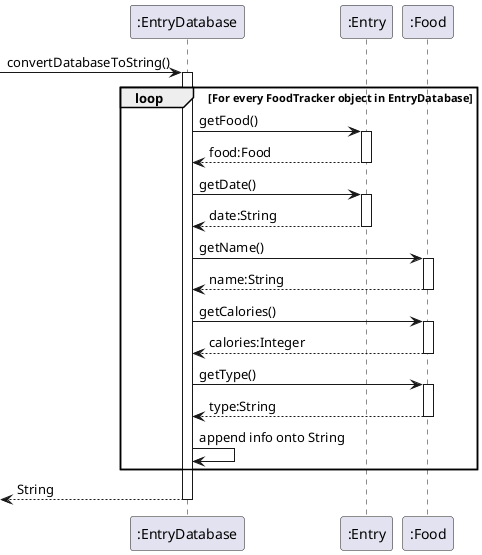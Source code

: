 @startuml
'https://plantuml.com/sequence-diagram

-> ":EntryDatabase": convertDatabaseToString()
activate ":EntryDatabase"

loop For every FoodTracker object in EntryDatabase

    ":EntryDatabase" -> ":Entry": getFood()
    activate ":Entry"
    return food:Food

    ":EntryDatabase" -> ":Entry": getDate()
    activate ":Entry"
    return date:String

    ":EntryDatabase" -> ":Food": getName()
    activate ":Food"
    return name:String

    ":EntryDatabase" -> ":Food": getCalories()
    activate ":Food"
    return calories:Integer

    ":EntryDatabase" -> ":Food": getType()
    activate ":Food"
    return type:String

    ":EntryDatabase" -> ":EntryDatabase": append info onto String
    
end

return String
@enduml
